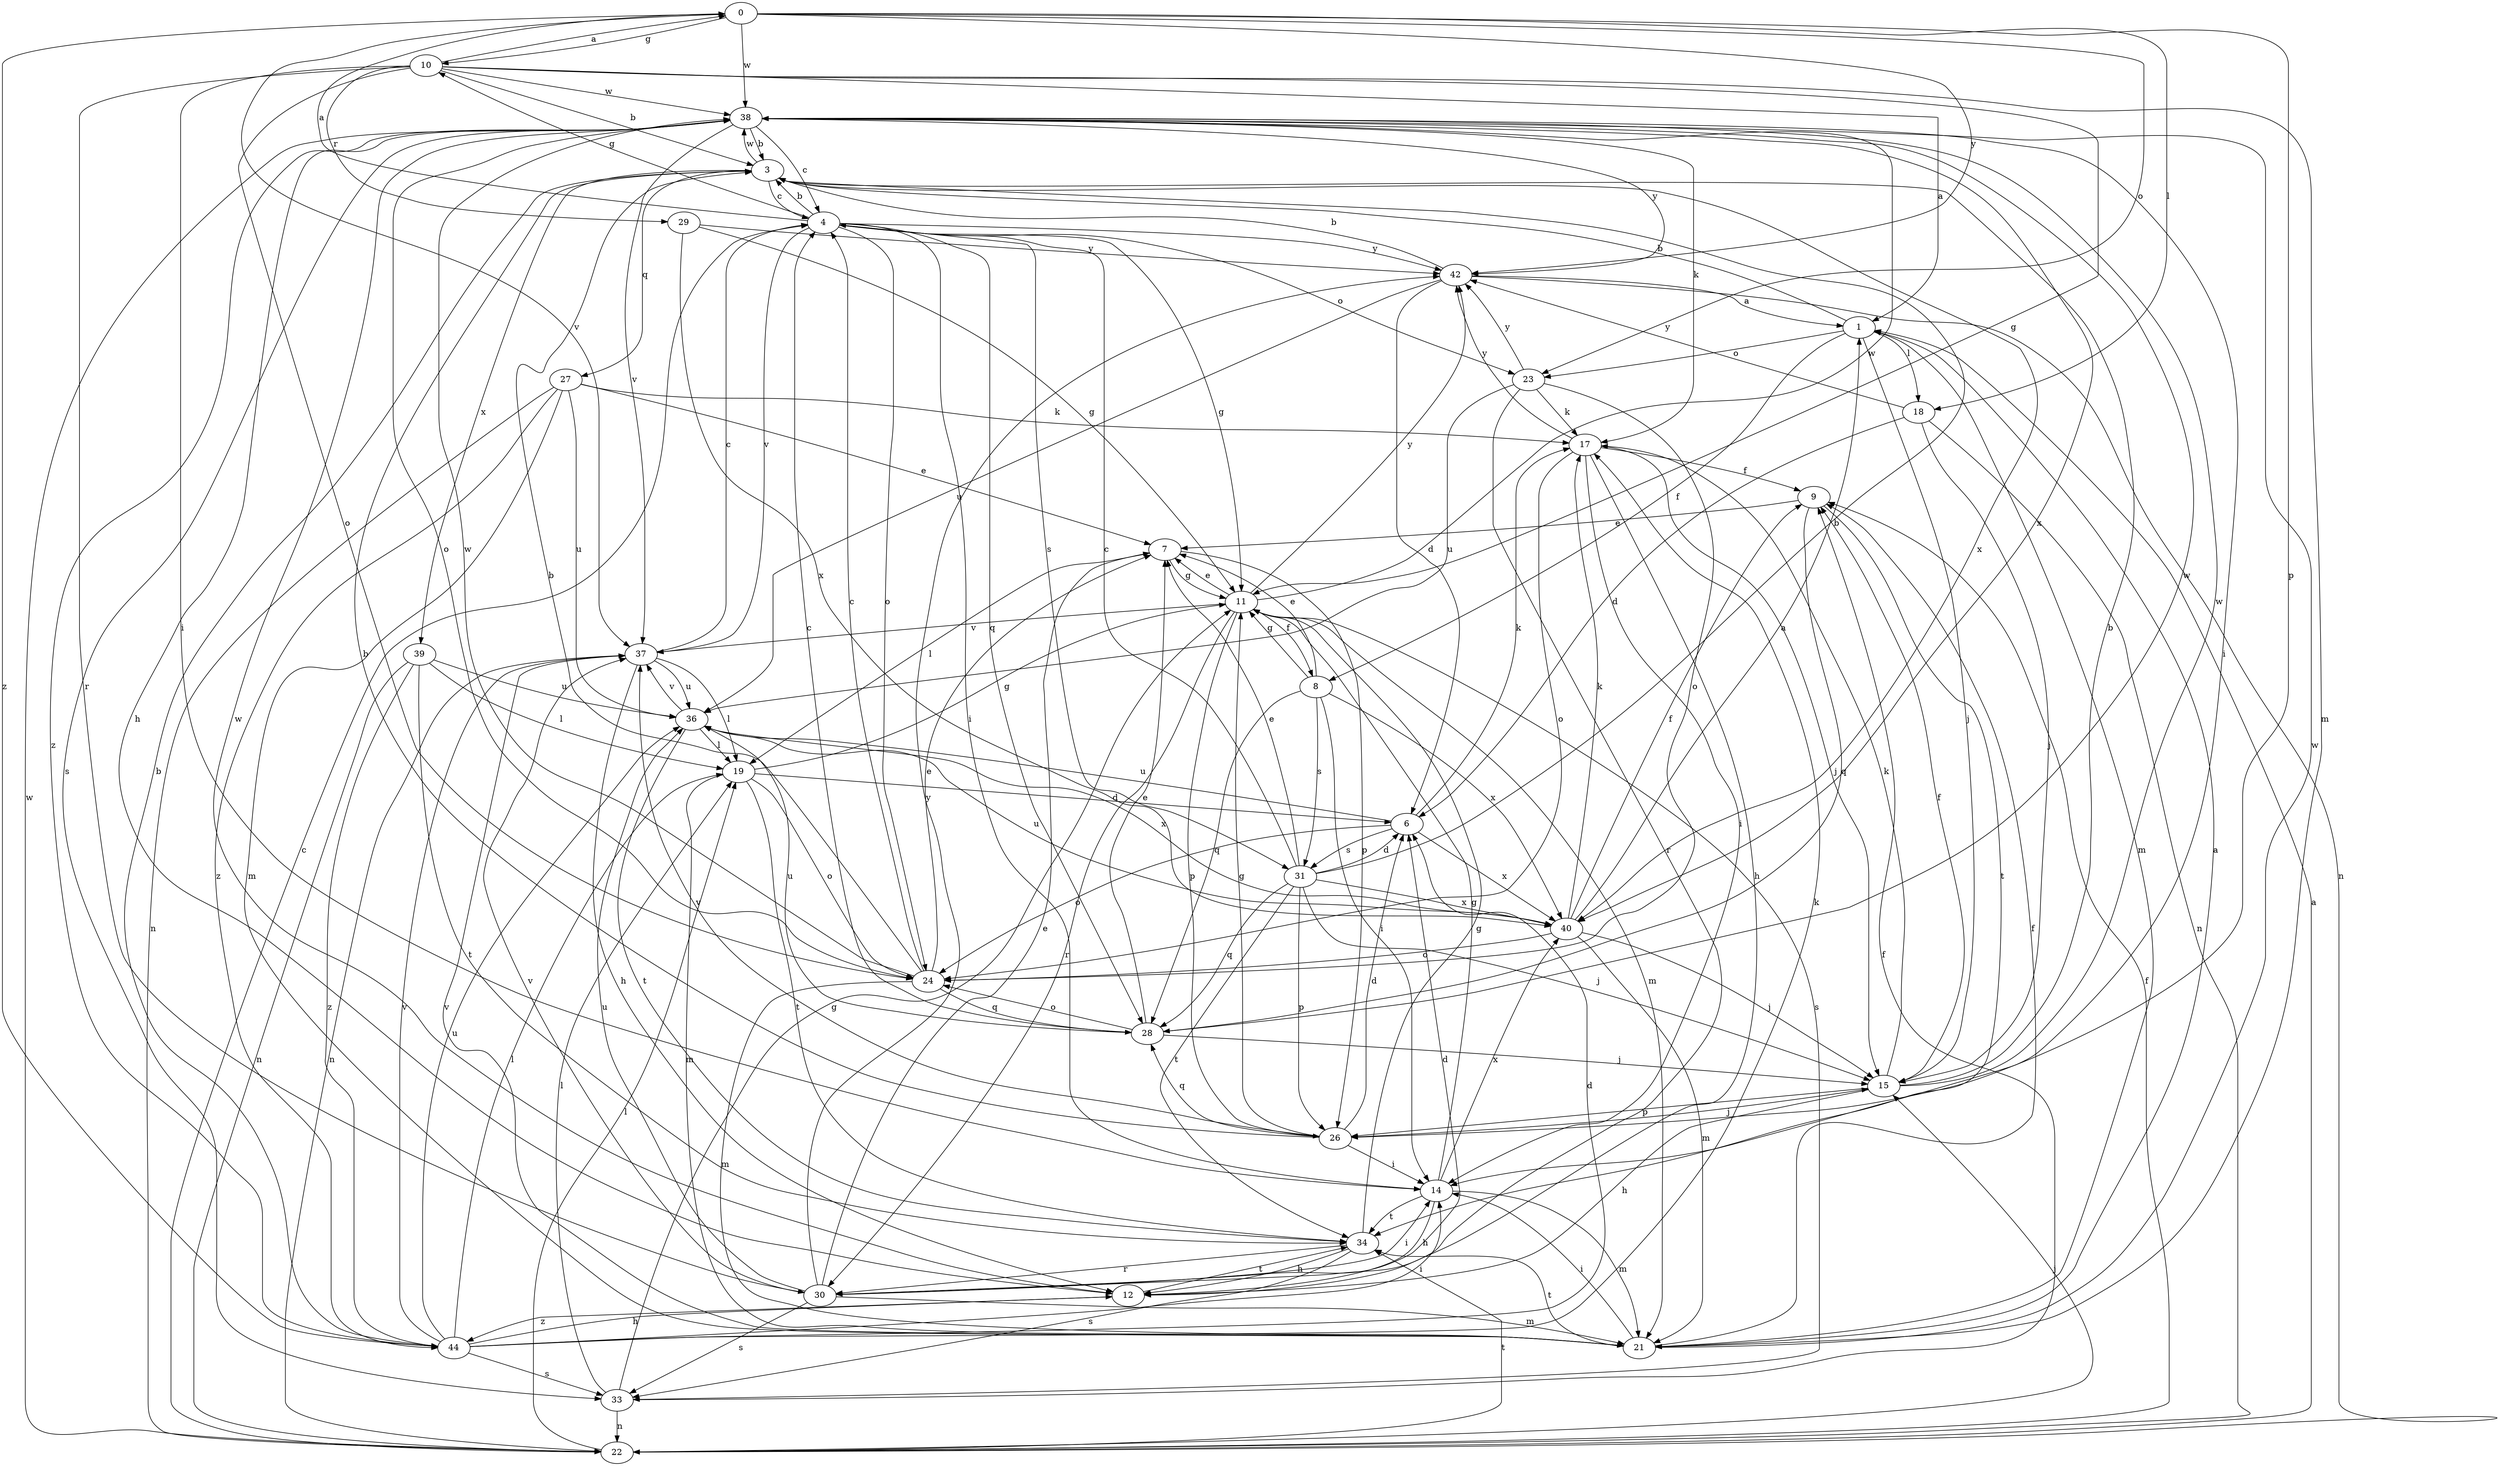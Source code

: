 strict digraph  {
0;
1;
3;
4;
6;
7;
8;
9;
10;
11;
12;
14;
15;
17;
18;
19;
21;
22;
23;
24;
26;
27;
28;
29;
30;
31;
33;
34;
36;
37;
38;
39;
40;
42;
44;
0 -> 10  [label=g];
0 -> 18  [label=l];
0 -> 23  [label=o];
0 -> 26  [label=p];
0 -> 37  [label=v];
0 -> 38  [label=w];
0 -> 42  [label=y];
0 -> 44  [label=z];
1 -> 3  [label=b];
1 -> 8  [label=f];
1 -> 15  [label=j];
1 -> 18  [label=l];
1 -> 21  [label=m];
1 -> 23  [label=o];
3 -> 4  [label=c];
3 -> 27  [label=q];
3 -> 38  [label=w];
3 -> 39  [label=x];
3 -> 40  [label=x];
4 -> 0  [label=a];
4 -> 3  [label=b];
4 -> 10  [label=g];
4 -> 11  [label=g];
4 -> 14  [label=i];
4 -> 23  [label=o];
4 -> 24  [label=o];
4 -> 28  [label=q];
4 -> 31  [label=s];
4 -> 37  [label=v];
4 -> 42  [label=y];
6 -> 17  [label=k];
6 -> 24  [label=o];
6 -> 31  [label=s];
6 -> 36  [label=u];
6 -> 40  [label=x];
7 -> 11  [label=g];
7 -> 19  [label=l];
7 -> 26  [label=p];
8 -> 7  [label=e];
8 -> 11  [label=g];
8 -> 14  [label=i];
8 -> 28  [label=q];
8 -> 31  [label=s];
8 -> 40  [label=x];
9 -> 7  [label=e];
9 -> 28  [label=q];
9 -> 34  [label=t];
10 -> 0  [label=a];
10 -> 1  [label=a];
10 -> 3  [label=b];
10 -> 11  [label=g];
10 -> 14  [label=i];
10 -> 21  [label=m];
10 -> 24  [label=o];
10 -> 29  [label=r];
10 -> 30  [label=r];
10 -> 38  [label=w];
11 -> 7  [label=e];
11 -> 8  [label=f];
11 -> 21  [label=m];
11 -> 26  [label=p];
11 -> 30  [label=r];
11 -> 33  [label=s];
11 -> 37  [label=v];
11 -> 38  [label=w];
11 -> 42  [label=y];
12 -> 34  [label=t];
12 -> 38  [label=w];
12 -> 44  [label=z];
14 -> 11  [label=g];
14 -> 12  [label=h];
14 -> 21  [label=m];
14 -> 34  [label=t];
14 -> 40  [label=x];
15 -> 3  [label=b];
15 -> 9  [label=f];
15 -> 12  [label=h];
15 -> 17  [label=k];
15 -> 26  [label=p];
15 -> 38  [label=w];
17 -> 9  [label=f];
17 -> 12  [label=h];
17 -> 14  [label=i];
17 -> 15  [label=j];
17 -> 24  [label=o];
17 -> 42  [label=y];
18 -> 6  [label=d];
18 -> 15  [label=j];
18 -> 22  [label=n];
18 -> 42  [label=y];
19 -> 6  [label=d];
19 -> 11  [label=g];
19 -> 21  [label=m];
19 -> 24  [label=o];
19 -> 34  [label=t];
21 -> 1  [label=a];
21 -> 9  [label=f];
21 -> 14  [label=i];
21 -> 34  [label=t];
21 -> 37  [label=v];
21 -> 38  [label=w];
22 -> 1  [label=a];
22 -> 4  [label=c];
22 -> 9  [label=f];
22 -> 15  [label=j];
22 -> 19  [label=l];
22 -> 34  [label=t];
22 -> 38  [label=w];
23 -> 17  [label=k];
23 -> 24  [label=o];
23 -> 30  [label=r];
23 -> 36  [label=u];
23 -> 42  [label=y];
24 -> 3  [label=b];
24 -> 4  [label=c];
24 -> 7  [label=e];
24 -> 21  [label=m];
24 -> 28  [label=q];
24 -> 38  [label=w];
26 -> 3  [label=b];
26 -> 6  [label=d];
26 -> 11  [label=g];
26 -> 14  [label=i];
26 -> 15  [label=j];
26 -> 28  [label=q];
26 -> 37  [label=v];
27 -> 7  [label=e];
27 -> 17  [label=k];
27 -> 21  [label=m];
27 -> 22  [label=n];
27 -> 36  [label=u];
27 -> 44  [label=z];
28 -> 4  [label=c];
28 -> 7  [label=e];
28 -> 15  [label=j];
28 -> 24  [label=o];
28 -> 36  [label=u];
28 -> 38  [label=w];
29 -> 11  [label=g];
29 -> 40  [label=x];
29 -> 42  [label=y];
30 -> 6  [label=d];
30 -> 7  [label=e];
30 -> 14  [label=i];
30 -> 21  [label=m];
30 -> 33  [label=s];
30 -> 36  [label=u];
30 -> 37  [label=v];
30 -> 42  [label=y];
31 -> 3  [label=b];
31 -> 4  [label=c];
31 -> 6  [label=d];
31 -> 7  [label=e];
31 -> 15  [label=j];
31 -> 26  [label=p];
31 -> 28  [label=q];
31 -> 34  [label=t];
31 -> 40  [label=x];
33 -> 9  [label=f];
33 -> 11  [label=g];
33 -> 19  [label=l];
33 -> 22  [label=n];
34 -> 11  [label=g];
34 -> 12  [label=h];
34 -> 30  [label=r];
34 -> 33  [label=s];
36 -> 19  [label=l];
36 -> 34  [label=t];
36 -> 37  [label=v];
36 -> 40  [label=x];
37 -> 4  [label=c];
37 -> 12  [label=h];
37 -> 19  [label=l];
37 -> 22  [label=n];
37 -> 36  [label=u];
38 -> 3  [label=b];
38 -> 4  [label=c];
38 -> 12  [label=h];
38 -> 14  [label=i];
38 -> 17  [label=k];
38 -> 24  [label=o];
38 -> 33  [label=s];
38 -> 37  [label=v];
38 -> 40  [label=x];
38 -> 42  [label=y];
38 -> 44  [label=z];
39 -> 19  [label=l];
39 -> 22  [label=n];
39 -> 34  [label=t];
39 -> 36  [label=u];
39 -> 44  [label=z];
40 -> 1  [label=a];
40 -> 9  [label=f];
40 -> 15  [label=j];
40 -> 17  [label=k];
40 -> 21  [label=m];
40 -> 24  [label=o];
40 -> 36  [label=u];
42 -> 1  [label=a];
42 -> 3  [label=b];
42 -> 6  [label=d];
42 -> 22  [label=n];
42 -> 36  [label=u];
44 -> 3  [label=b];
44 -> 6  [label=d];
44 -> 12  [label=h];
44 -> 14  [label=i];
44 -> 17  [label=k];
44 -> 19  [label=l];
44 -> 33  [label=s];
44 -> 36  [label=u];
44 -> 37  [label=v];
}
